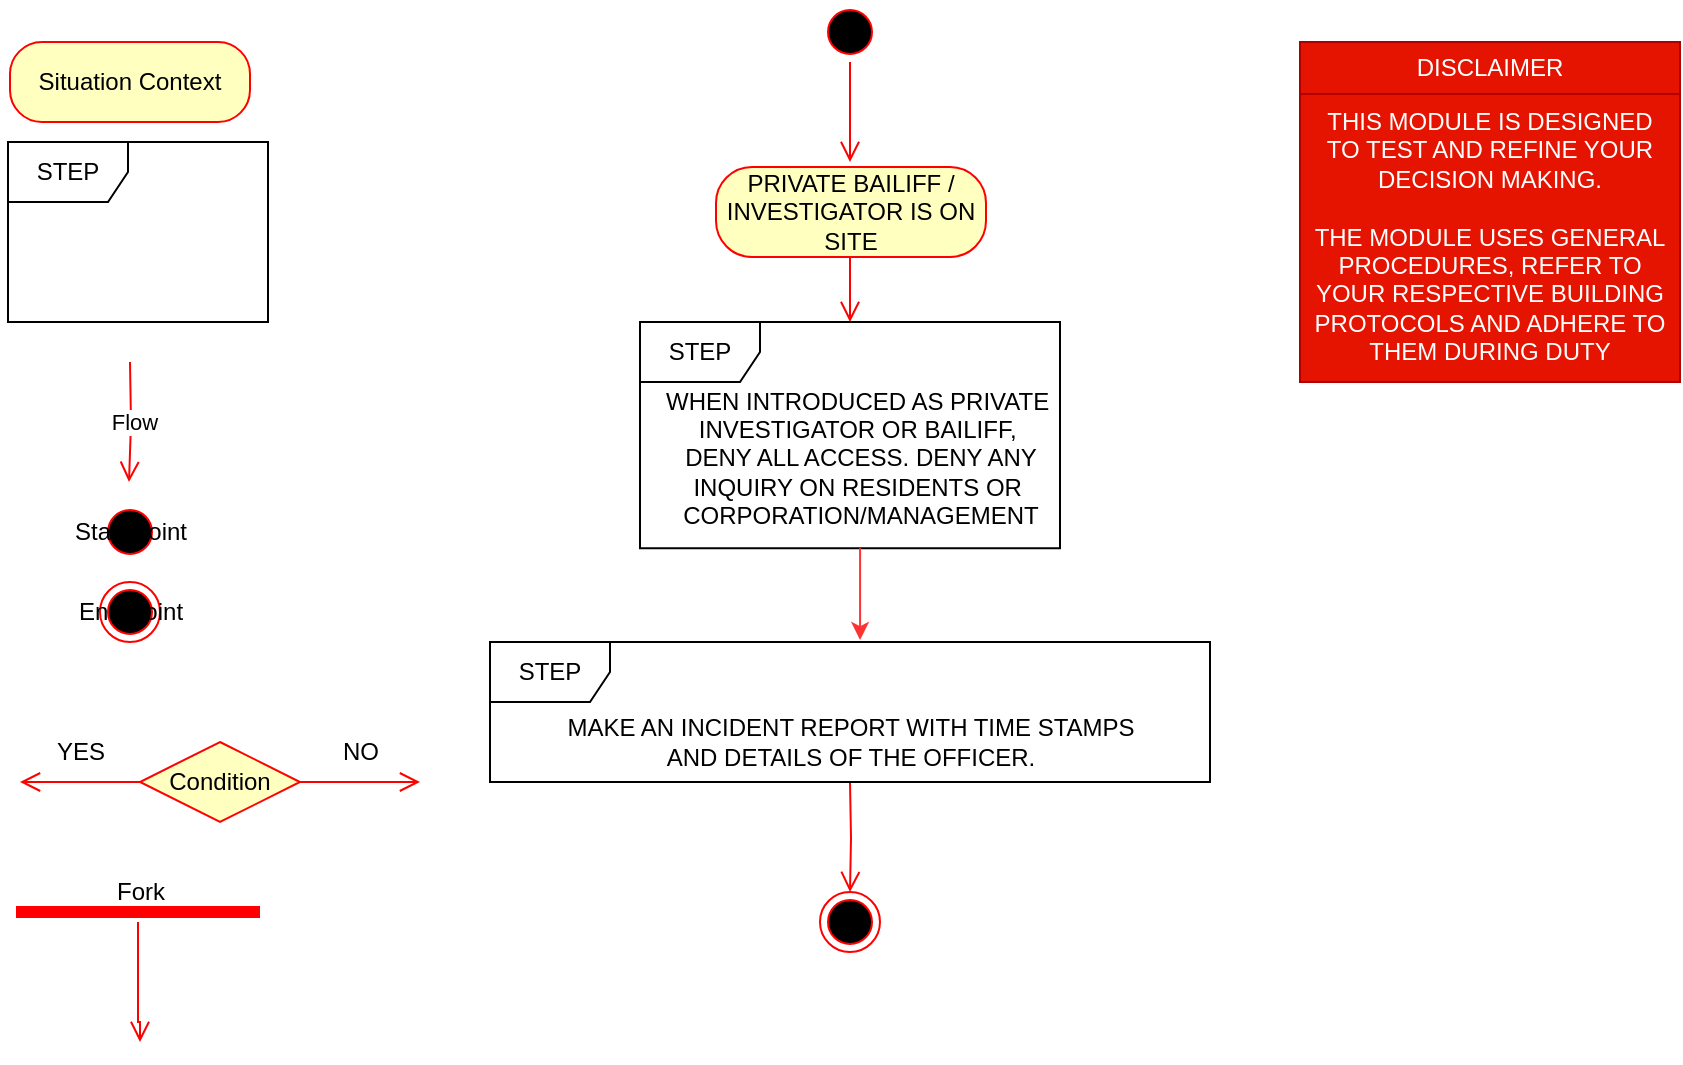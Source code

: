 <mxfile version="21.6.8" type="github">
  <diagram name="Page-1" id="KZiOFM95M8UQb6ye0tiQ">
    <mxGraphModel dx="1434" dy="750" grid="1" gridSize="10" guides="1" tooltips="1" connect="1" arrows="1" fold="1" page="1" pageScale="1" pageWidth="850" pageHeight="1100" math="0" shadow="0">
      <root>
        <mxCell id="0" />
        <mxCell id="1" parent="0" />
        <mxCell id="w_PsE7kqA41sPXj-qMQD-1" value="" style="ellipse;html=1;shape=startState;fillColor=#000000;strokeColor=#ff0000;" vertex="1" parent="1">
          <mxGeometry x="410" width="30" height="30" as="geometry" />
        </mxCell>
        <mxCell id="w_PsE7kqA41sPXj-qMQD-2" value="" style="edgeStyle=orthogonalEdgeStyle;html=1;verticalAlign=bottom;endArrow=open;endSize=8;strokeColor=#ff0000;rounded=0;" edge="1" parent="1" source="w_PsE7kqA41sPXj-qMQD-1">
          <mxGeometry relative="1" as="geometry">
            <mxPoint x="425" y="80" as="targetPoint" />
          </mxGeometry>
        </mxCell>
        <mxCell id="w_PsE7kqA41sPXj-qMQD-3" value="PRIVATE BAILIFF / INVESTIGATOR IS ON SITE" style="rounded=1;whiteSpace=wrap;html=1;arcSize=40;fontColor=#000000;fillColor=#ffffc0;strokeColor=#ff0000;" vertex="1" parent="1">
          <mxGeometry x="358" y="82.5" width="135" height="45" as="geometry" />
        </mxCell>
        <mxCell id="w_PsE7kqA41sPXj-qMQD-4" value="" style="edgeStyle=orthogonalEdgeStyle;html=1;verticalAlign=bottom;endArrow=open;endSize=8;strokeColor=#ff0000;rounded=0;" edge="1" parent="1" source="w_PsE7kqA41sPXj-qMQD-3">
          <mxGeometry relative="1" as="geometry">
            <mxPoint x="425" y="160" as="targetPoint" />
          </mxGeometry>
        </mxCell>
        <mxCell id="w_PsE7kqA41sPXj-qMQD-5" value="Situation Context" style="rounded=1;whiteSpace=wrap;html=1;arcSize=40;fontColor=#000000;fillColor=#ffffc0;strokeColor=#ff0000;" vertex="1" parent="1">
          <mxGeometry x="5" y="20" width="120" height="40" as="geometry" />
        </mxCell>
        <mxCell id="w_PsE7kqA41sPXj-qMQD-6" value="" style="edgeStyle=orthogonalEdgeStyle;html=1;verticalAlign=bottom;endArrow=open;endSize=8;strokeColor=#ff0000;rounded=0;" edge="1" parent="1">
          <mxGeometry relative="1" as="geometry">
            <mxPoint x="64.5" y="240" as="targetPoint" />
            <mxPoint x="65" y="180" as="sourcePoint" />
          </mxGeometry>
        </mxCell>
        <mxCell id="w_PsE7kqA41sPXj-qMQD-7" value="Flow" style="edgeLabel;html=1;align=center;verticalAlign=middle;resizable=0;points=[];" vertex="1" connectable="0" parent="w_PsE7kqA41sPXj-qMQD-6">
          <mxGeometry x="-0.333" y="3" relative="1" as="geometry">
            <mxPoint x="-2" y="10" as="offset" />
          </mxGeometry>
        </mxCell>
        <mxCell id="w_PsE7kqA41sPXj-qMQD-8" value="Start Point" style="ellipse;html=1;shape=startState;fillColor=#000000;strokeColor=#ff0000;" vertex="1" parent="1">
          <mxGeometry x="50" y="250" width="30" height="30" as="geometry" />
        </mxCell>
        <mxCell id="w_PsE7kqA41sPXj-qMQD-9" value="End Point" style="ellipse;html=1;shape=endState;fillColor=#000000;strokeColor=#ff0000;" vertex="1" parent="1">
          <mxGeometry x="50" y="290" width="30" height="30" as="geometry" />
        </mxCell>
        <mxCell id="w_PsE7kqA41sPXj-qMQD-10" value="DISCLAIMER" style="swimlane;fontStyle=0;childLayout=stackLayout;horizontal=1;startSize=26;fillColor=#e51400;horizontalStack=0;resizeParent=1;resizeParentMax=0;resizeLast=0;collapsible=1;marginBottom=0;whiteSpace=wrap;html=1;fontColor=#ffffff;strokeColor=#B20000;" vertex="1" parent="1">
          <mxGeometry x="650" y="20" width="190" height="170" as="geometry" />
        </mxCell>
        <mxCell id="w_PsE7kqA41sPXj-qMQD-11" value="THIS MODULE IS DESIGNED TO TEST AND REFINE YOUR DECISION MAKING. &lt;br&gt;&lt;br&gt;THE MODULE USES GENERAL PROCEDURES, REFER TO YOUR RESPECTIVE BUILDING PROTOCOLS AND ADHERE TO THEM DURING DUTY" style="text;strokeColor=#B20000;fillColor=#e51400;align=center;verticalAlign=top;spacingLeft=4;spacingRight=4;overflow=hidden;rotatable=0;points=[[0,0.5],[1,0.5]];portConstraint=eastwest;whiteSpace=wrap;html=1;fontColor=#ffffff;" vertex="1" parent="w_PsE7kqA41sPXj-qMQD-10">
          <mxGeometry y="26" width="190" height="144" as="geometry" />
        </mxCell>
        <mxCell id="w_PsE7kqA41sPXj-qMQD-12" value="" style="shape=line;html=1;strokeWidth=6;strokeColor=#ff0000;" vertex="1" parent="1">
          <mxGeometry x="8" y="450" width="122" height="10" as="geometry" />
        </mxCell>
        <mxCell id="w_PsE7kqA41sPXj-qMQD-13" value="" style="edgeStyle=orthogonalEdgeStyle;html=1;verticalAlign=bottom;endArrow=open;endSize=8;strokeColor=#ff0000;rounded=0;" edge="1" parent="1" source="w_PsE7kqA41sPXj-qMQD-12">
          <mxGeometry relative="1" as="geometry">
            <mxPoint x="70" y="520" as="targetPoint" />
            <Array as="points">
              <mxPoint x="69" y="510" />
              <mxPoint x="70" y="510" />
            </Array>
          </mxGeometry>
        </mxCell>
        <mxCell id="w_PsE7kqA41sPXj-qMQD-14" value="Fork" style="text;html=1;align=center;verticalAlign=middle;resizable=0;points=[];autosize=1;strokeColor=none;fillColor=none;" vertex="1" parent="1">
          <mxGeometry x="45" y="430" width="50" height="30" as="geometry" />
        </mxCell>
        <mxCell id="w_PsE7kqA41sPXj-qMQD-15" value="Condition" style="rhombus;whiteSpace=wrap;html=1;fontColor=#000000;fillColor=#ffffc0;strokeColor=#ff0000;" vertex="1" parent="1">
          <mxGeometry x="70" y="370" width="80" height="40" as="geometry" />
        </mxCell>
        <mxCell id="w_PsE7kqA41sPXj-qMQD-16" value="" style="edgeStyle=orthogonalEdgeStyle;html=1;align=left;verticalAlign=bottom;endArrow=open;endSize=8;strokeColor=#ff0000;rounded=0;" edge="1" parent="1" source="w_PsE7kqA41sPXj-qMQD-15">
          <mxGeometry x="-0.255" y="10" relative="1" as="geometry">
            <mxPoint x="210" y="390" as="targetPoint" />
            <mxPoint as="offset" />
          </mxGeometry>
        </mxCell>
        <mxCell id="w_PsE7kqA41sPXj-qMQD-17" value="" style="edgeStyle=orthogonalEdgeStyle;html=1;align=left;verticalAlign=top;endArrow=open;endSize=8;strokeColor=#ff0000;rounded=0;" edge="1" parent="1">
          <mxGeometry x="0.2" y="60" relative="1" as="geometry">
            <mxPoint x="10" y="390" as="targetPoint" />
            <mxPoint x="70" y="390" as="sourcePoint" />
            <Array as="points">
              <mxPoint x="70" y="390" />
              <mxPoint x="70" y="390" />
            </Array>
            <mxPoint as="offset" />
          </mxGeometry>
        </mxCell>
        <mxCell id="w_PsE7kqA41sPXj-qMQD-18" value="YES" style="text;html=1;align=center;verticalAlign=middle;resizable=0;points=[];autosize=1;strokeColor=none;fillColor=none;" vertex="1" parent="1">
          <mxGeometry x="15" y="360" width="50" height="30" as="geometry" />
        </mxCell>
        <mxCell id="w_PsE7kqA41sPXj-qMQD-19" value="NO" style="text;html=1;align=center;verticalAlign=middle;resizable=0;points=[];autosize=1;strokeColor=none;fillColor=none;" vertex="1" parent="1">
          <mxGeometry x="160" y="360" width="40" height="30" as="geometry" />
        </mxCell>
        <mxCell id="w_PsE7kqA41sPXj-qMQD-20" value="STEP" style="shape=umlFrame;whiteSpace=wrap;html=1;pointerEvents=0;" vertex="1" parent="1">
          <mxGeometry x="4" y="70" width="130" height="90" as="geometry" />
        </mxCell>
        <mxCell id="w_PsE7kqA41sPXj-qMQD-22" value="STEP" style="shape=umlFrame;whiteSpace=wrap;html=1;pointerEvents=0;" vertex="1" parent="1">
          <mxGeometry x="320" y="160" width="210" height="113.08" as="geometry" />
        </mxCell>
        <mxCell id="w_PsE7kqA41sPXj-qMQD-30" value="" style="edgeStyle=orthogonalEdgeStyle;html=1;verticalAlign=bottom;endArrow=open;endSize=8;strokeColor=#ff0000;rounded=0;" edge="1" parent="1" target="w_PsE7kqA41sPXj-qMQD-31">
          <mxGeometry relative="1" as="geometry">
            <mxPoint x="425" y="460" as="targetPoint" />
            <mxPoint x="425.0" y="390" as="sourcePoint" />
          </mxGeometry>
        </mxCell>
        <mxCell id="w_PsE7kqA41sPXj-qMQD-31" value="" style="ellipse;html=1;shape=endState;fillColor=#000000;strokeColor=#ff0000;" vertex="1" parent="1">
          <mxGeometry x="410" y="445" width="30" height="30" as="geometry" />
        </mxCell>
        <mxCell id="w_PsE7kqA41sPXj-qMQD-32" value="MAKE AN INCIDENT REPORT WITH TIME STAMPS &lt;br&gt;AND DETAILS OF THE OFFICER." style="text;html=1;align=center;verticalAlign=middle;resizable=0;points=[];autosize=1;strokeColor=none;fillColor=none;" vertex="1" parent="1">
          <mxGeometry x="270" y="350" width="310" height="40" as="geometry" />
        </mxCell>
        <mxCell id="w_PsE7kqA41sPXj-qMQD-33" value="STEP" style="shape=umlFrame;whiteSpace=wrap;html=1;pointerEvents=0;" vertex="1" parent="1">
          <mxGeometry x="245" y="320" width="360" height="70" as="geometry" />
        </mxCell>
        <mxCell id="w_PsE7kqA41sPXj-qMQD-35" style="edgeStyle=orthogonalEdgeStyle;rounded=0;orthogonalLoop=1;jettySize=auto;html=1;entryX=0.514;entryY=-0.014;entryDx=0;entryDy=0;entryPerimeter=0;strokeColor=#FF3333;" edge="1" parent="1" source="w_PsE7kqA41sPXj-qMQD-34" target="w_PsE7kqA41sPXj-qMQD-33">
          <mxGeometry relative="1" as="geometry" />
        </mxCell>
        <mxCell id="w_PsE7kqA41sPXj-qMQD-34" value="WHEN INTRODUCED AS PRIVATE&amp;nbsp;&lt;br&gt;INVESTIGATOR OR BAILIFF,&amp;nbsp;&lt;br&gt;DENY ALL ACCESS. DENY ANY&lt;br&gt;INQUIRY ON RESIDENTS OR&amp;nbsp;&lt;br&gt;CORPORATION/MANAGEMENT" style="text;html=1;align=center;verticalAlign=middle;resizable=0;points=[];autosize=1;strokeColor=none;fillColor=none;" vertex="1" parent="1">
          <mxGeometry x="320" y="183.08" width="220" height="90" as="geometry" />
        </mxCell>
      </root>
    </mxGraphModel>
  </diagram>
</mxfile>
